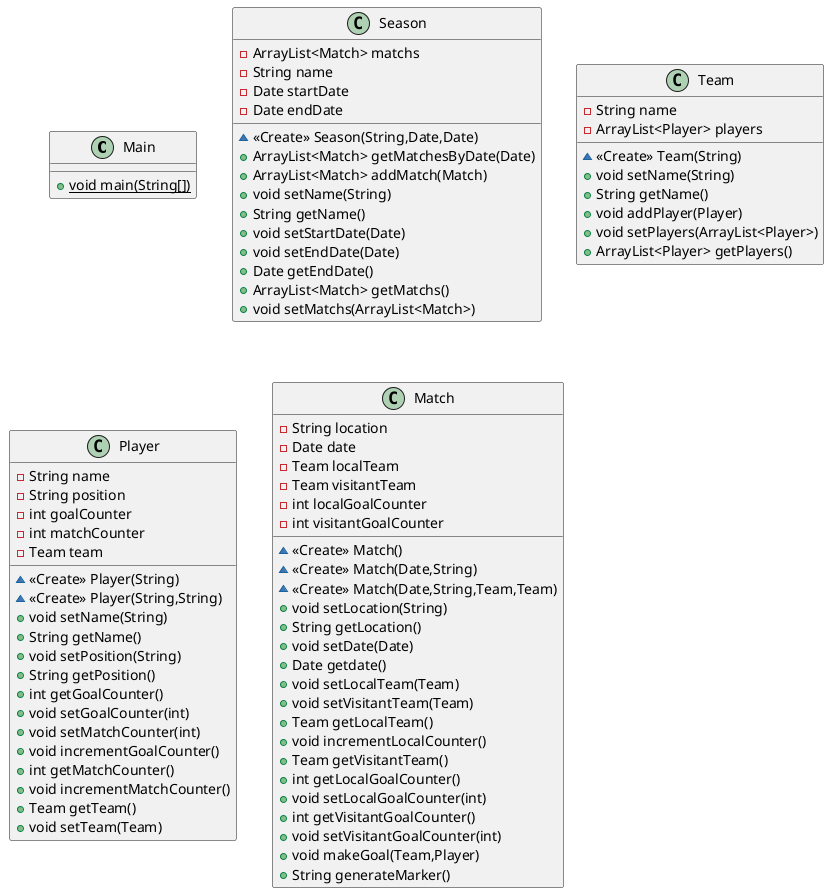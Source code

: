 @startuml
class Main {
+ {static} void main(String[])
}
class Season {
- ArrayList<Match> matchs
- String name
- Date startDate
- Date endDate
~ <<Create>> Season(String,Date,Date)
+ ArrayList<Match> getMatchesByDate(Date)
+ ArrayList<Match> addMatch(Match)
+ void setName(String)
+ String getName()
+ void setStartDate(Date)
+ void setEndDate(Date)
+ Date getEndDate()
+ ArrayList<Match> getMatchs()
+ void setMatchs(ArrayList<Match>)
}
class Team {
- String name
- ArrayList<Player> players
~ <<Create>> Team(String)
+ void setName(String)
+ String getName()
+ void addPlayer(Player)
+ void setPlayers(ArrayList<Player>)
+ ArrayList<Player> getPlayers()
}
class Player {
- String name
- String position
- int goalCounter
- int matchCounter
- Team team
~ <<Create>> Player(String)
~ <<Create>> Player(String,String)
+ void setName(String)
+ String getName()
+ void setPosition(String)
+ String getPosition()
+ int getGoalCounter()
+ void setGoalCounter(int)
+ void setMatchCounter(int)
+ void incrementGoalCounter()
+ int getMatchCounter()
+ void incrementMatchCounter()
+ Team getTeam()
+ void setTeam(Team)
}
class Match {
- String location
- Date date
- Team localTeam
- Team visitantTeam
- int localGoalCounter
- int visitantGoalCounter
~ <<Create>> Match()
~ <<Create>> Match(Date,String)
~ <<Create>> Match(Date,String,Team,Team)
+ void setLocation(String)
+ String getLocation()
+ void setDate(Date)
+ Date getdate()
+ void setLocalTeam(Team)
+ void setVisitantTeam(Team)
+ Team getLocalTeam()
+ void incrementLocalCounter()
+ Team getVisitantTeam()
+ int getLocalGoalCounter()
+ void setLocalGoalCounter(int)
+ int getVisitantGoalCounter()
+ void setVisitantGoalCounter(int)
+ void makeGoal(Team,Player)
+ String generateMarker()
}
@enduml